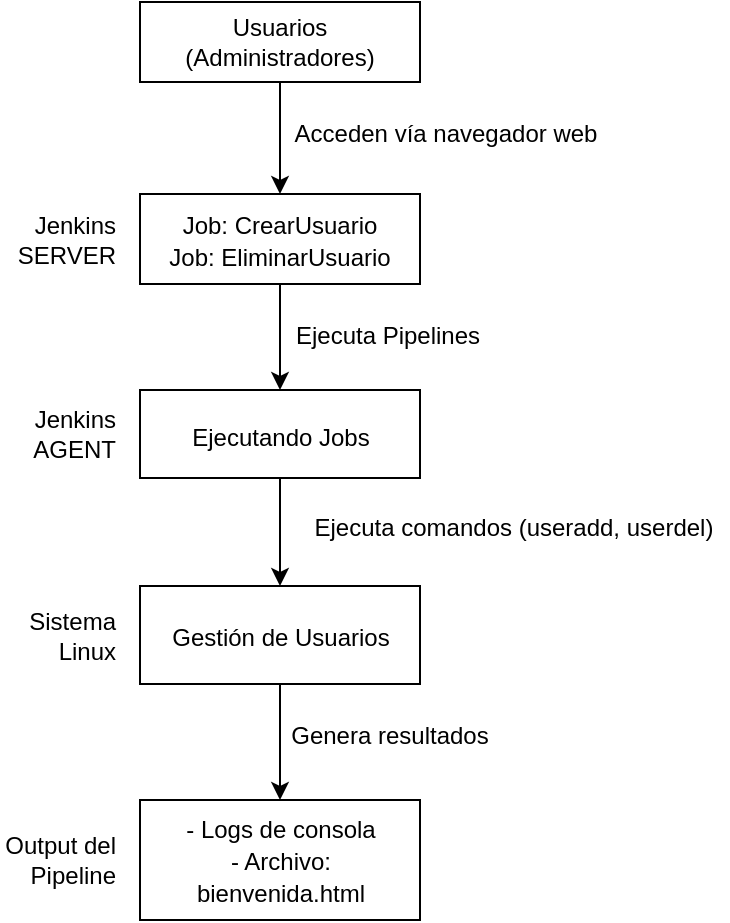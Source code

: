 <mxfile>
    <diagram id="INefliVkgqZ9nt32G_3S" name="Page-1">
        <mxGraphModel dx="403" dy="184" grid="1" gridSize="10" guides="1" tooltips="1" connect="1" arrows="1" fold="1" page="1" pageScale="1" pageWidth="500" pageHeight="600" math="0" shadow="0">
            <root>
                <mxCell id="0"/>
                <mxCell id="1" parent="0"/>
                <mxCell id="4" style="edgeStyle=none;html=1;exitX=0.5;exitY=1;exitDx=0;exitDy=0;" edge="1" parent="1" source="2" target="5">
                    <mxGeometry relative="1" as="geometry">
                        <mxPoint x="390" y="70" as="targetPoint"/>
                    </mxGeometry>
                </mxCell>
                <mxCell id="11" value="" style="edgeStyle=none;html=1;" edge="1" parent="1" source="5" target="9">
                    <mxGeometry relative="1" as="geometry"/>
                </mxCell>
                <mxCell id="12" style="edgeStyle=none;html=1;" edge="1" parent="1" source="10" target="13">
                    <mxGeometry relative="1" as="geometry">
                        <mxPoint x="360" y="370" as="targetPoint"/>
                    </mxGeometry>
                </mxCell>
                <mxCell id="13" value="" style="rounded=0;whiteSpace=wrap;html=1;" vertex="1" parent="1">
                    <mxGeometry x="180" y="471" width="140" height="60" as="geometry"/>
                </mxCell>
                <mxCell id="17" value="Jenkins SERVER" style="text;html=1;strokeColor=none;fillColor=none;align=right;verticalAlign=middle;whiteSpace=wrap;rounded=0;" vertex="1" parent="1">
                    <mxGeometry x="110" y="175.5" width="60" height="30" as="geometry"/>
                </mxCell>
                <mxCell id="21" value="Jenkins AGENT" style="text;html=1;strokeColor=none;fillColor=none;align=right;verticalAlign=middle;whiteSpace=wrap;rounded=0;" vertex="1" parent="1">
                    <mxGeometry x="110" y="273" width="60" height="30" as="geometry"/>
                </mxCell>
                <mxCell id="23" value="Sistema Linux" style="text;html=1;strokeColor=none;fillColor=none;align=right;verticalAlign=middle;whiteSpace=wrap;rounded=0;" vertex="1" parent="1">
                    <mxGeometry x="110" y="373.5" width="60" height="30" as="geometry"/>
                </mxCell>
                <mxCell id="25" value="Output del Pipeline" style="text;html=1;strokeColor=none;fillColor=none;align=right;verticalAlign=middle;whiteSpace=wrap;rounded=0;" vertex="1" parent="1">
                    <mxGeometry x="110" y="486" width="60" height="30" as="geometry"/>
                </mxCell>
                <mxCell id="26" value="&lt;div style=&quot;line-height: 16px;&quot;&gt;&lt;div style=&quot;&quot;&gt;- Logs de consola&lt;/div&gt;&lt;div style=&quot;&quot;&gt;- Archivo: bienvenida.html&lt;/div&gt;&lt;/div&gt;" style="text;html=1;strokeColor=none;fillColor=none;align=center;verticalAlign=middle;whiteSpace=wrap;rounded=0;" vertex="1" parent="1">
                    <mxGeometry x="193.75" y="486" width="112.5" height="30" as="geometry"/>
                </mxCell>
                <mxCell id="27" value="" style="group" vertex="1" connectable="0" parent="1">
                    <mxGeometry x="180" y="364" width="140" height="49" as="geometry"/>
                </mxCell>
                <mxCell id="10" value="" style="rounded=0;whiteSpace=wrap;html=1;" vertex="1" parent="27">
                    <mxGeometry width="140" height="49" as="geometry"/>
                </mxCell>
                <mxCell id="24" value="&lt;div style=&quot;line-height: 16px;&quot;&gt;&lt;div style=&quot;&quot;&gt;Gestión de Usuarios&lt;/div&gt;&lt;/div&gt;" style="text;html=1;strokeColor=none;fillColor=none;align=center;verticalAlign=middle;whiteSpace=wrap;rounded=0;" vertex="1" parent="27">
                    <mxGeometry x="8.75" y="12.25" width="122.5" height="24.5" as="geometry"/>
                </mxCell>
                <mxCell id="32" value="Acceden vía navegador web" style="text;html=1;strokeColor=none;fillColor=none;align=center;verticalAlign=middle;whiteSpace=wrap;rounded=0;labelBackgroundColor=none;fontFamily=Helvetica;" vertex="1" parent="1">
                    <mxGeometry x="248" y="123" width="170" height="30" as="geometry"/>
                </mxCell>
                <mxCell id="33" value="" style="group" vertex="1" connectable="0" parent="1">
                    <mxGeometry x="180" y="168" width="140" height="45" as="geometry"/>
                </mxCell>
                <mxCell id="5" value="" style="rounded=0;whiteSpace=wrap;html=1;" vertex="1" parent="33">
                    <mxGeometry width="140" height="45" as="geometry"/>
                </mxCell>
                <mxCell id="20" value="&lt;div style=&quot;line-height: 16px;&quot;&gt;&lt;div style=&quot;&quot;&gt;Job: CrearUsuario&lt;/div&gt;&lt;div style=&quot;&quot;&gt;Job: EliminarUsuario&lt;/div&gt;&lt;/div&gt;" style="text;html=1;strokeColor=none;fillColor=none;align=center;verticalAlign=middle;whiteSpace=wrap;rounded=0;" vertex="1" parent="33">
                    <mxGeometry x="5" y="11.25" width="130" height="22.5" as="geometry"/>
                </mxCell>
                <mxCell id="34" value="" style="group" vertex="1" connectable="0" parent="1">
                    <mxGeometry x="180" y="72" width="140" height="40" as="geometry"/>
                </mxCell>
                <mxCell id="2" value="" style="rounded=0;whiteSpace=wrap;html=1;" vertex="1" parent="34">
                    <mxGeometry width="140" height="40" as="geometry"/>
                </mxCell>
                <mxCell id="14" value="Usuarios&lt;br&gt;(Administradores)" style="text;html=1;strokeColor=none;fillColor=none;align=center;verticalAlign=middle;whiteSpace=wrap;rounded=0;" vertex="1" parent="34">
                    <mxGeometry x="40" y="10" width="60" height="20" as="geometry"/>
                </mxCell>
                <mxCell id="35" value="Ejecuta Pipelines" style="text;html=1;strokeColor=none;fillColor=none;align=center;verticalAlign=middle;whiteSpace=wrap;rounded=0;labelBackgroundColor=none;fontFamily=Helvetica;" vertex="1" parent="1">
                    <mxGeometry x="249" y="224" width="110" height="30" as="geometry"/>
                </mxCell>
                <mxCell id="38" value="Ejecuta comandos (useradd, userdel)" style="text;html=1;strokeColor=none;fillColor=none;align=center;verticalAlign=middle;whiteSpace=wrap;rounded=0;labelBackgroundColor=none;fontFamily=Helvetica;" vertex="1" parent="1">
                    <mxGeometry x="260" y="320" width="214" height="30" as="geometry"/>
                </mxCell>
                <mxCell id="39" value="Genera resultados" style="text;html=1;strokeColor=none;fillColor=none;align=center;verticalAlign=middle;whiteSpace=wrap;rounded=0;labelBackgroundColor=none;fontFamily=Helvetica;" vertex="1" parent="1">
                    <mxGeometry x="250" y="424" width="110" height="30" as="geometry"/>
                </mxCell>
                <mxCell id="44" style="edgeStyle=none;html=1;entryX=0.5;entryY=0;entryDx=0;entryDy=0;fontFamily=Helvetica;fontSize=12;fontColor=default;" edge="1" parent="1" source="9" target="10">
                    <mxGeometry relative="1" as="geometry"/>
                </mxCell>
                <mxCell id="45" value="" style="group" vertex="1" connectable="0" parent="1">
                    <mxGeometry x="180" y="266" width="140" height="44" as="geometry"/>
                </mxCell>
                <mxCell id="37" value="" style="group;fontColor=#FFFFFF;" vertex="1" connectable="0" parent="45">
                    <mxGeometry width="140" height="44" as="geometry"/>
                </mxCell>
                <mxCell id="9" value="" style="rounded=0;whiteSpace=wrap;html=1;" vertex="1" parent="37">
                    <mxGeometry width="140" height="44" as="geometry"/>
                </mxCell>
                <mxCell id="22" value="&lt;div style=&quot;line-height: 16px;&quot;&gt;&lt;div style=&quot;&quot;&gt;Ejecutando Jobs&lt;/div&gt;&lt;/div&gt;" style="text;html=1;strokeColor=none;fillColor=none;align=center;verticalAlign=middle;whiteSpace=wrap;rounded=0;" vertex="1" parent="45">
                    <mxGeometry x="8.75" y="9.68" width="122.5" height="26.4" as="geometry"/>
                </mxCell>
            </root>
        </mxGraphModel>
    </diagram>
</mxfile>
